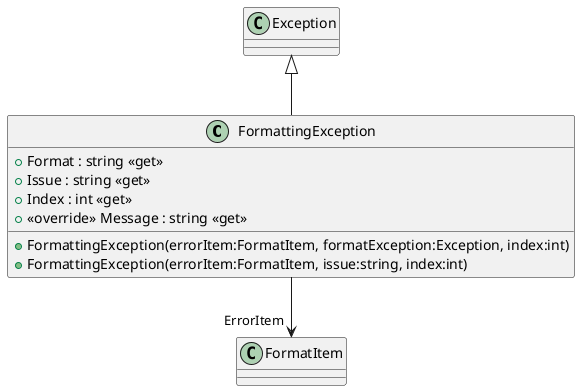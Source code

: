 @startuml
class FormattingException {
    + FormattingException(errorItem:FormatItem, formatException:Exception, index:int)
    + FormattingException(errorItem:FormatItem, issue:string, index:int)
    + Format : string <<get>>
    + Issue : string <<get>>
    + Index : int <<get>>
    + <<override>> Message : string <<get>>
}
Exception <|-- FormattingException
FormattingException --> "ErrorItem" FormatItem
@enduml
